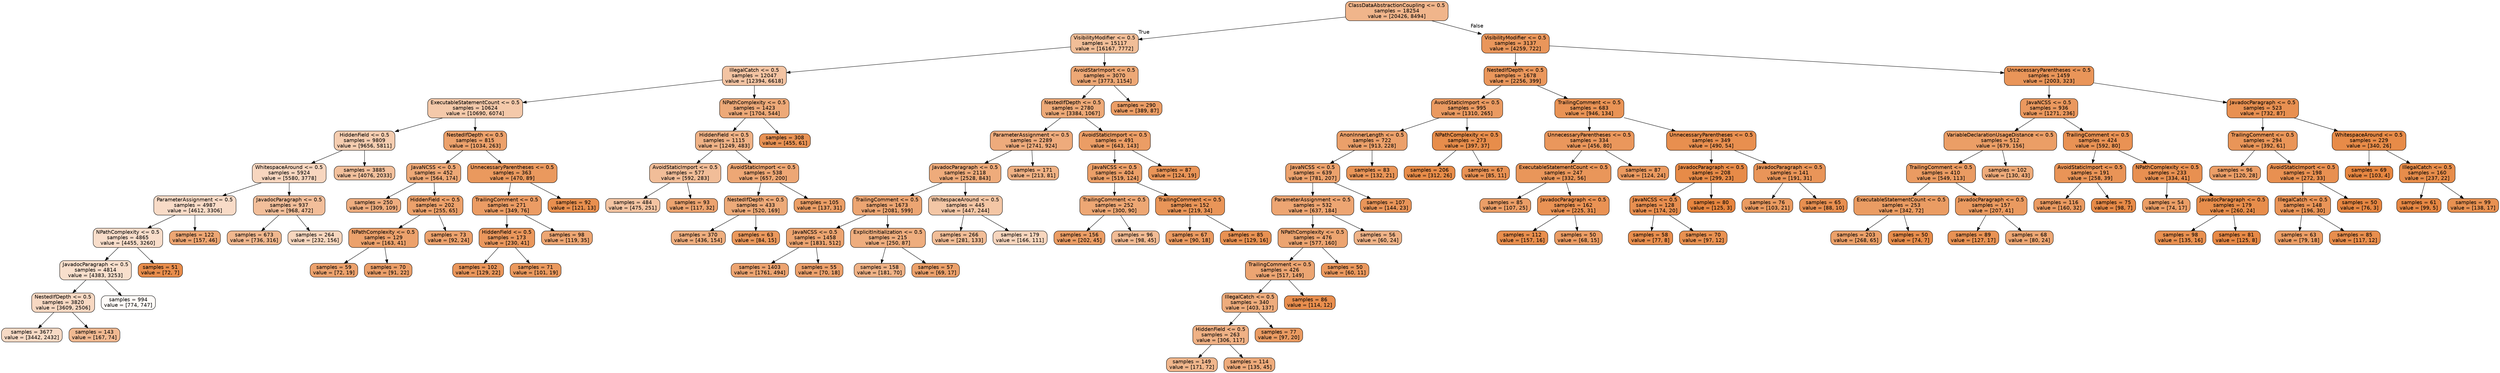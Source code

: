 digraph Tree {
node [shape=box, style="filled, rounded", color="black", fontname=helvetica] ;
edge [fontname=helvetica] ;
0 [label="ClassDataAbstractionCoupling <= 0.5\nsamples = 18254\nvalue = [20426, 8494]", fillcolor="#f0b58b"] ;
1 [label="VisibilityModifier <= 0.5\nsamples = 15117\nvalue = [16167, 7772]", fillcolor="#f1be98"] ;
0 -> 1 [labeldistance=2.5, labelangle=45, headlabel="True"] ;
2 [label="IllegalCatch <= 0.5\nsamples = 12047\nvalue = [12394, 6618]", fillcolor="#f3c4a3"] ;
1 -> 2 ;
3 [label="ExecutableStatementCount <= 0.5\nsamples = 10624\nvalue = [10690, 6074]", fillcolor="#f4c9aa"] ;
2 -> 3 ;
4 [label="HiddenField <= 0.5\nsamples = 9809\nvalue = [9656, 5811]", fillcolor="#f5cdb0"] ;
3 -> 4 ;
5 [label="WhitespaceAround <= 0.5\nsamples = 5924\nvalue = [5580, 3778]", fillcolor="#f7d6bf"] ;
4 -> 5 ;
6 [label="ParameterAssignment <= 0.5\nsamples = 4987\nvalue = [4612, 3306]", fillcolor="#f8dbc7"] ;
5 -> 6 ;
7 [label="NPathComplexity <= 0.5\nsamples = 4865\nvalue = [4455, 3260]", fillcolor="#f8ddca"] ;
6 -> 7 ;
8 [label="JavadocParagraph <= 0.5\nsamples = 4814\nvalue = [4383, 3253]", fillcolor="#f8dfcc"] ;
7 -> 8 ;
9 [label="NestedIfDepth <= 0.5\nsamples = 3820\nvalue = [3609, 2506]", fillcolor="#f7d8c2"] ;
8 -> 9 ;
10 [label="samples = 3677\nvalue = [3442, 2432]", fillcolor="#f7dac5"] ;
9 -> 10 ;
11 [label="samples = 143\nvalue = [167, 74]", fillcolor="#f1b991"] ;
9 -> 11 ;
12 [label="samples = 994\nvalue = [774, 747]", fillcolor="#fefbf8"] ;
8 -> 12 ;
13 [label="samples = 51\nvalue = [72, 7]", fillcolor="#e88d4c"] ;
7 -> 13 ;
14 [label="samples = 122\nvalue = [157, 46]", fillcolor="#eda673"] ;
6 -> 14 ;
15 [label="JavadocParagraph <= 0.5\nsamples = 937\nvalue = [968, 472]", fillcolor="#f2be9a"] ;
5 -> 15 ;
16 [label="samples = 673\nvalue = [736, 316]", fillcolor="#f0b78e"] ;
15 -> 16 ;
17 [label="samples = 264\nvalue = [232, 156]", fillcolor="#f6d6be"] ;
15 -> 17 ;
18 [label="samples = 3885\nvalue = [4076, 2033]", fillcolor="#f2c09c"] ;
4 -> 18 ;
19 [label="NestedIfDepth <= 0.5\nsamples = 815\nvalue = [1034, 263]", fillcolor="#eca16b"] ;
3 -> 19 ;
20 [label="JavaNCSS <= 0.5\nsamples = 452\nvalue = [564, 174]", fillcolor="#eda876"] ;
19 -> 20 ;
21 [label="samples = 250\nvalue = [309, 109]", fillcolor="#eead7f"] ;
20 -> 21 ;
22 [label="HiddenField <= 0.5\nsamples = 202\nvalue = [255, 65]", fillcolor="#eca16b"] ;
20 -> 22 ;
23 [label="NPathComplexity <= 0.5\nsamples = 129\nvalue = [163, 41]", fillcolor="#eca16b"] ;
22 -> 23 ;
24 [label="samples = 59\nvalue = [72, 19]", fillcolor="#eca26d"] ;
23 -> 24 ;
25 [label="samples = 70\nvalue = [91, 22]", fillcolor="#eb9f69"] ;
23 -> 25 ;
26 [label="samples = 73\nvalue = [92, 24]", fillcolor="#eca26d"] ;
22 -> 26 ;
27 [label="UnnecessaryParentheses <= 0.5\nsamples = 363\nvalue = [470, 89]", fillcolor="#ea995e"] ;
19 -> 27 ;
28 [label="TrailingComment <= 0.5\nsamples = 271\nvalue = [349, 76]", fillcolor="#eb9c64"] ;
27 -> 28 ;
29 [label="HiddenField <= 0.5\nsamples = 173\nvalue = [230, 41]", fillcolor="#ea975c"] ;
28 -> 29 ;
30 [label="samples = 102\nvalue = [129, 22]", fillcolor="#e9965b"] ;
29 -> 30 ;
31 [label="samples = 71\nvalue = [101, 19]", fillcolor="#ea995e"] ;
29 -> 31 ;
32 [label="samples = 98\nvalue = [119, 35]", fillcolor="#eda673"] ;
28 -> 32 ;
33 [label="samples = 92\nvalue = [121, 13]", fillcolor="#e88f4e"] ;
27 -> 33 ;
34 [label="NPathComplexity <= 0.5\nsamples = 1423\nvalue = [1704, 544]", fillcolor="#eda978"] ;
2 -> 34 ;
35 [label="HiddenField <= 0.5\nsamples = 1115\nvalue = [1249, 483]", fillcolor="#efb286"] ;
34 -> 35 ;
36 [label="AvoidStaticImport <= 0.5\nsamples = 577\nvalue = [592, 283]", fillcolor="#f1bd98"] ;
35 -> 36 ;
37 [label="samples = 484\nvalue = [475, 251]", fillcolor="#f3c4a2"] ;
36 -> 37 ;
38 [label="samples = 93\nvalue = [117, 32]", fillcolor="#eca36f"] ;
36 -> 38 ;
39 [label="AvoidStaticImport <= 0.5\nsamples = 538\nvalue = [657, 200]", fillcolor="#eda775"] ;
35 -> 39 ;
40 [label="NestedIfDepth <= 0.5\nsamples = 433\nvalue = [520, 169]", fillcolor="#edaa79"] ;
39 -> 40 ;
41 [label="samples = 370\nvalue = [436, 154]", fillcolor="#eeae7f"] ;
40 -> 41 ;
42 [label="samples = 63\nvalue = [84, 15]", fillcolor="#ea985c"] ;
40 -> 42 ;
43 [label="samples = 105\nvalue = [137, 31]", fillcolor="#eb9e66"] ;
39 -> 43 ;
44 [label="samples = 308\nvalue = [455, 61]", fillcolor="#e89254"] ;
34 -> 44 ;
45 [label="AvoidStarImport <= 0.5\nsamples = 3070\nvalue = [3773, 1154]", fillcolor="#eda876"] ;
1 -> 45 ;
46 [label="NestedIfDepth <= 0.5\nsamples = 2780\nvalue = [3384, 1067]", fillcolor="#eda977"] ;
45 -> 46 ;
47 [label="ParameterAssignment <= 0.5\nsamples = 2289\nvalue = [2741, 924]", fillcolor="#eeab7c"] ;
46 -> 47 ;
48 [label="JavadocParagraph <= 0.5\nsamples = 2118\nvalue = [2528, 843]", fillcolor="#eeab7b"] ;
47 -> 48 ;
49 [label="TrailingComment <= 0.5\nsamples = 1673\nvalue = [2081, 599]", fillcolor="#eca572"] ;
48 -> 49 ;
50 [label="JavaNCSS <= 0.5\nsamples = 1458\nvalue = [1831, 512]", fillcolor="#eca470"] ;
49 -> 50 ;
51 [label="samples = 1403\nvalue = [1761, 494]", fillcolor="#eca471"] ;
50 -> 51 ;
52 [label="samples = 55\nvalue = [70, 18]", fillcolor="#eca16c"] ;
50 -> 52 ;
53 [label="ExplicitInitialization <= 0.5\nsamples = 215\nvalue = [250, 87]", fillcolor="#eead7e"] ;
49 -> 53 ;
54 [label="samples = 158\nvalue = [181, 70]", fillcolor="#efb286"] ;
53 -> 54 ;
55 [label="samples = 57\nvalue = [69, 17]", fillcolor="#eba06a"] ;
53 -> 55 ;
56 [label="WhitespaceAround <= 0.5\nsamples = 445\nvalue = [447, 244]", fillcolor="#f3c6a5"] ;
48 -> 56 ;
57 [label="samples = 266\nvalue = [281, 133]", fillcolor="#f1bd97"] ;
56 -> 57 ;
58 [label="samples = 179\nvalue = [166, 111]", fillcolor="#f6d5bd"] ;
56 -> 58 ;
59 [label="samples = 171\nvalue = [213, 81]", fillcolor="#efb184"] ;
47 -> 59 ;
60 [label="AvoidStaticImport <= 0.5\nsamples = 491\nvalue = [643, 143]", fillcolor="#eb9d65"] ;
46 -> 60 ;
61 [label="JavaNCSS <= 0.5\nsamples = 404\nvalue = [519, 124]", fillcolor="#eb9f68"] ;
60 -> 61 ;
62 [label="TrailingComment <= 0.5\nsamples = 252\nvalue = [300, 90]", fillcolor="#eda774"] ;
61 -> 62 ;
63 [label="samples = 156\nvalue = [202, 45]", fillcolor="#eb9d65"] ;
62 -> 63 ;
64 [label="samples = 96\nvalue = [98, 45]", fillcolor="#f1bb94"] ;
62 -> 64 ;
65 [label="TrailingComment <= 0.5\nsamples = 152\nvalue = [219, 34]", fillcolor="#e99558"] ;
61 -> 65 ;
66 [label="samples = 67\nvalue = [90, 18]", fillcolor="#ea9a61"] ;
65 -> 66 ;
67 [label="samples = 85\nvalue = [129, 16]", fillcolor="#e89152"] ;
65 -> 67 ;
68 [label="samples = 87\nvalue = [124, 19]", fillcolor="#e99457"] ;
60 -> 68 ;
69 [label="samples = 290\nvalue = [389, 87]", fillcolor="#eb9d65"] ;
45 -> 69 ;
70 [label="VisibilityModifier <= 0.5\nsamples = 3137\nvalue = [4259, 722]", fillcolor="#e9965b"] ;
0 -> 70 [labeldistance=2.5, labelangle=-45, headlabel="False"] ;
71 [label="NestedIfDepth <= 0.5\nsamples = 1678\nvalue = [2256, 399]", fillcolor="#ea975c"] ;
70 -> 71 ;
72 [label="AvoidStaticImport <= 0.5\nsamples = 995\nvalue = [1310, 265]", fillcolor="#ea9a61"] ;
71 -> 72 ;
73 [label="AnonInnerLength <= 0.5\nsamples = 722\nvalue = [913, 228]", fillcolor="#eba06a"] ;
72 -> 73 ;
74 [label="JavaNCSS <= 0.5\nsamples = 639\nvalue = [781, 207]", fillcolor="#eca26d"] ;
73 -> 74 ;
75 [label="ParameterAssignment <= 0.5\nsamples = 532\nvalue = [637, 184]", fillcolor="#eda572"] ;
74 -> 75 ;
76 [label="NPathComplexity <= 0.5\nsamples = 476\nvalue = [577, 160]", fillcolor="#eca470"] ;
75 -> 76 ;
77 [label="TrailingComment <= 0.5\nsamples = 426\nvalue = [517, 149]", fillcolor="#eca572"] ;
76 -> 77 ;
78 [label="IllegalCatch <= 0.5\nsamples = 340\nvalue = [403, 137]", fillcolor="#eeac7c"] ;
77 -> 78 ;
79 [label="HiddenField <= 0.5\nsamples = 263\nvalue = [306, 117]", fillcolor="#efb185"] ;
78 -> 79 ;
80 [label="samples = 149\nvalue = [171, 72]", fillcolor="#f0b68c"] ;
79 -> 80 ;
81 [label="samples = 114\nvalue = [135, 45]", fillcolor="#eeab7b"] ;
79 -> 81 ;
82 [label="samples = 77\nvalue = [97, 20]", fillcolor="#ea9b62"] ;
78 -> 82 ;
83 [label="samples = 86\nvalue = [114, 12]", fillcolor="#e88e4e"] ;
77 -> 83 ;
84 [label="samples = 50\nvalue = [60, 11]", fillcolor="#ea985d"] ;
76 -> 84 ;
85 [label="samples = 56\nvalue = [60, 24]", fillcolor="#efb388"] ;
75 -> 85 ;
86 [label="samples = 107\nvalue = [144, 23]", fillcolor="#e99559"] ;
74 -> 86 ;
87 [label="samples = 83\nvalue = [132, 21]", fillcolor="#e99558"] ;
73 -> 87 ;
88 [label="NPathComplexity <= 0.5\nsamples = 273\nvalue = [397, 37]", fillcolor="#e78d4b"] ;
72 -> 88 ;
89 [label="samples = 206\nvalue = [312, 26]", fillcolor="#e78c49"] ;
88 -> 89 ;
90 [label="samples = 67\nvalue = [85, 11]", fillcolor="#e89153"] ;
88 -> 90 ;
91 [label="TrailingComment <= 0.5\nsamples = 683\nvalue = [946, 134]", fillcolor="#e99355"] ;
71 -> 91 ;
92 [label="UnnecessaryParentheses <= 0.5\nsamples = 334\nvalue = [456, 80]", fillcolor="#ea975c"] ;
91 -> 92 ;
93 [label="ExecutableStatementCount <= 0.5\nsamples = 247\nvalue = [332, 56]", fillcolor="#e9965a"] ;
92 -> 93 ;
94 [label="samples = 85\nvalue = [107, 25]", fillcolor="#eb9e67"] ;
93 -> 94 ;
95 [label="JavadocParagraph <= 0.5\nsamples = 162\nvalue = [225, 31]", fillcolor="#e99254"] ;
93 -> 95 ;
96 [label="samples = 112\nvalue = [157, 16]", fillcolor="#e88e4d"] ;
95 -> 96 ;
97 [label="samples = 50\nvalue = [68, 15]", fillcolor="#eb9d65"] ;
95 -> 97 ;
98 [label="samples = 87\nvalue = [124, 24]", fillcolor="#ea995f"] ;
92 -> 98 ;
99 [label="UnnecessaryParentheses <= 0.5\nsamples = 349\nvalue = [490, 54]", fillcolor="#e88f4f"] ;
91 -> 99 ;
100 [label="JavadocParagraph <= 0.5\nsamples = 208\nvalue = [299, 23]", fillcolor="#e78b48"] ;
99 -> 100 ;
101 [label="JavaNCSS <= 0.5\nsamples = 128\nvalue = [174, 20]", fillcolor="#e88f50"] ;
100 -> 101 ;
102 [label="samples = 58\nvalue = [77, 8]", fillcolor="#e88e4e"] ;
101 -> 102 ;
103 [label="samples = 70\nvalue = [97, 12]", fillcolor="#e89151"] ;
101 -> 103 ;
104 [label="samples = 80\nvalue = [125, 3]", fillcolor="#e6843e"] ;
100 -> 104 ;
105 [label="JavadocParagraph <= 0.5\nsamples = 141\nvalue = [191, 31]", fillcolor="#e99559"] ;
99 -> 105 ;
106 [label="samples = 76\nvalue = [103, 21]", fillcolor="#ea9b61"] ;
105 -> 106 ;
107 [label="samples = 65\nvalue = [88, 10]", fillcolor="#e88f50"] ;
105 -> 107 ;
108 [label="UnnecessaryParentheses <= 0.5\nsamples = 1459\nvalue = [2003, 323]", fillcolor="#e99559"] ;
70 -> 108 ;
109 [label="JavaNCSS <= 0.5\nsamples = 936\nvalue = [1271, 236]", fillcolor="#ea985e"] ;
108 -> 109 ;
110 [label="VariableDeclarationUsageDistance <= 0.5\nsamples = 512\nvalue = [679, 156]", fillcolor="#eb9e66"] ;
109 -> 110 ;
111 [label="TrailingComment <= 0.5\nsamples = 410\nvalue = [549, 113]", fillcolor="#ea9b62"] ;
110 -> 111 ;
112 [label="ExecutableStatementCount <= 0.5\nsamples = 253\nvalue = [342, 72]", fillcolor="#ea9c63"] ;
111 -> 112 ;
113 [label="samples = 203\nvalue = [268, 65]", fillcolor="#eba069"] ;
112 -> 113 ;
114 [label="samples = 50\nvalue = [74, 7]", fillcolor="#e78d4c"] ;
112 -> 114 ;
115 [label="JavadocParagraph <= 0.5\nsamples = 157\nvalue = [207, 41]", fillcolor="#ea9a60"] ;
111 -> 115 ;
116 [label="samples = 89\nvalue = [127, 17]", fillcolor="#e89254"] ;
115 -> 116 ;
117 [label="samples = 68\nvalue = [80, 24]", fillcolor="#eda774"] ;
115 -> 117 ;
118 [label="samples = 102\nvalue = [130, 43]", fillcolor="#eeab7a"] ;
110 -> 118 ;
119 [label="TrailingComment <= 0.5\nsamples = 424\nvalue = [592, 80]", fillcolor="#e99254"] ;
109 -> 119 ;
120 [label="AvoidStaticImport <= 0.5\nsamples = 191\nvalue = [258, 39]", fillcolor="#e99457"] ;
119 -> 120 ;
121 [label="samples = 116\nvalue = [160, 32]", fillcolor="#ea9a61"] ;
120 -> 121 ;
122 [label="samples = 75\nvalue = [98, 7]", fillcolor="#e78a47"] ;
120 -> 122 ;
123 [label="NPathComplexity <= 0.5\nsamples = 233\nvalue = [334, 41]", fillcolor="#e89051"] ;
119 -> 123 ;
124 [label="samples = 54\nvalue = [74, 17]", fillcolor="#eb9e66"] ;
123 -> 124 ;
125 [label="JavadocParagraph <= 0.5\nsamples = 179\nvalue = [260, 24]", fillcolor="#e78d4b"] ;
123 -> 125 ;
126 [label="samples = 98\nvalue = [135, 16]", fillcolor="#e89050"] ;
125 -> 126 ;
127 [label="samples = 81\nvalue = [125, 8]", fillcolor="#e78946"] ;
125 -> 127 ;
128 [label="JavadocParagraph <= 0.5\nsamples = 523\nvalue = [732, 87]", fillcolor="#e89051"] ;
108 -> 128 ;
129 [label="TrailingComment <= 0.5\nsamples = 294\nvalue = [392, 61]", fillcolor="#e99558"] ;
128 -> 129 ;
130 [label="samples = 96\nvalue = [120, 28]", fillcolor="#eb9e67"] ;
129 -> 130 ;
131 [label="AvoidStaticImport <= 0.5\nsamples = 198\nvalue = [272, 33]", fillcolor="#e89051"] ;
129 -> 131 ;
132 [label="IllegalCatch <= 0.5\nsamples = 148\nvalue = [196, 30]", fillcolor="#e99457"] ;
131 -> 132 ;
133 [label="samples = 63\nvalue = [79, 18]", fillcolor="#eb9e66"] ;
132 -> 133 ;
134 [label="samples = 85\nvalue = [117, 12]", fillcolor="#e88e4d"] ;
132 -> 134 ;
135 [label="samples = 50\nvalue = [76, 3]", fillcolor="#e68641"] ;
131 -> 135 ;
136 [label="WhitespaceAround <= 0.5\nsamples = 229\nvalue = [340, 26]", fillcolor="#e78b48"] ;
128 -> 136 ;
137 [label="samples = 69\nvalue = [103, 4]", fillcolor="#e68641"] ;
136 -> 137 ;
138 [label="IllegalCatch <= 0.5\nsamples = 160\nvalue = [237, 22]", fillcolor="#e78d4b"] ;
136 -> 138 ;
139 [label="samples = 61\nvalue = [99, 5]", fillcolor="#e68743"] ;
138 -> 139 ;
140 [label="samples = 99\nvalue = [138, 17]", fillcolor="#e89151"] ;
138 -> 140 ;
}